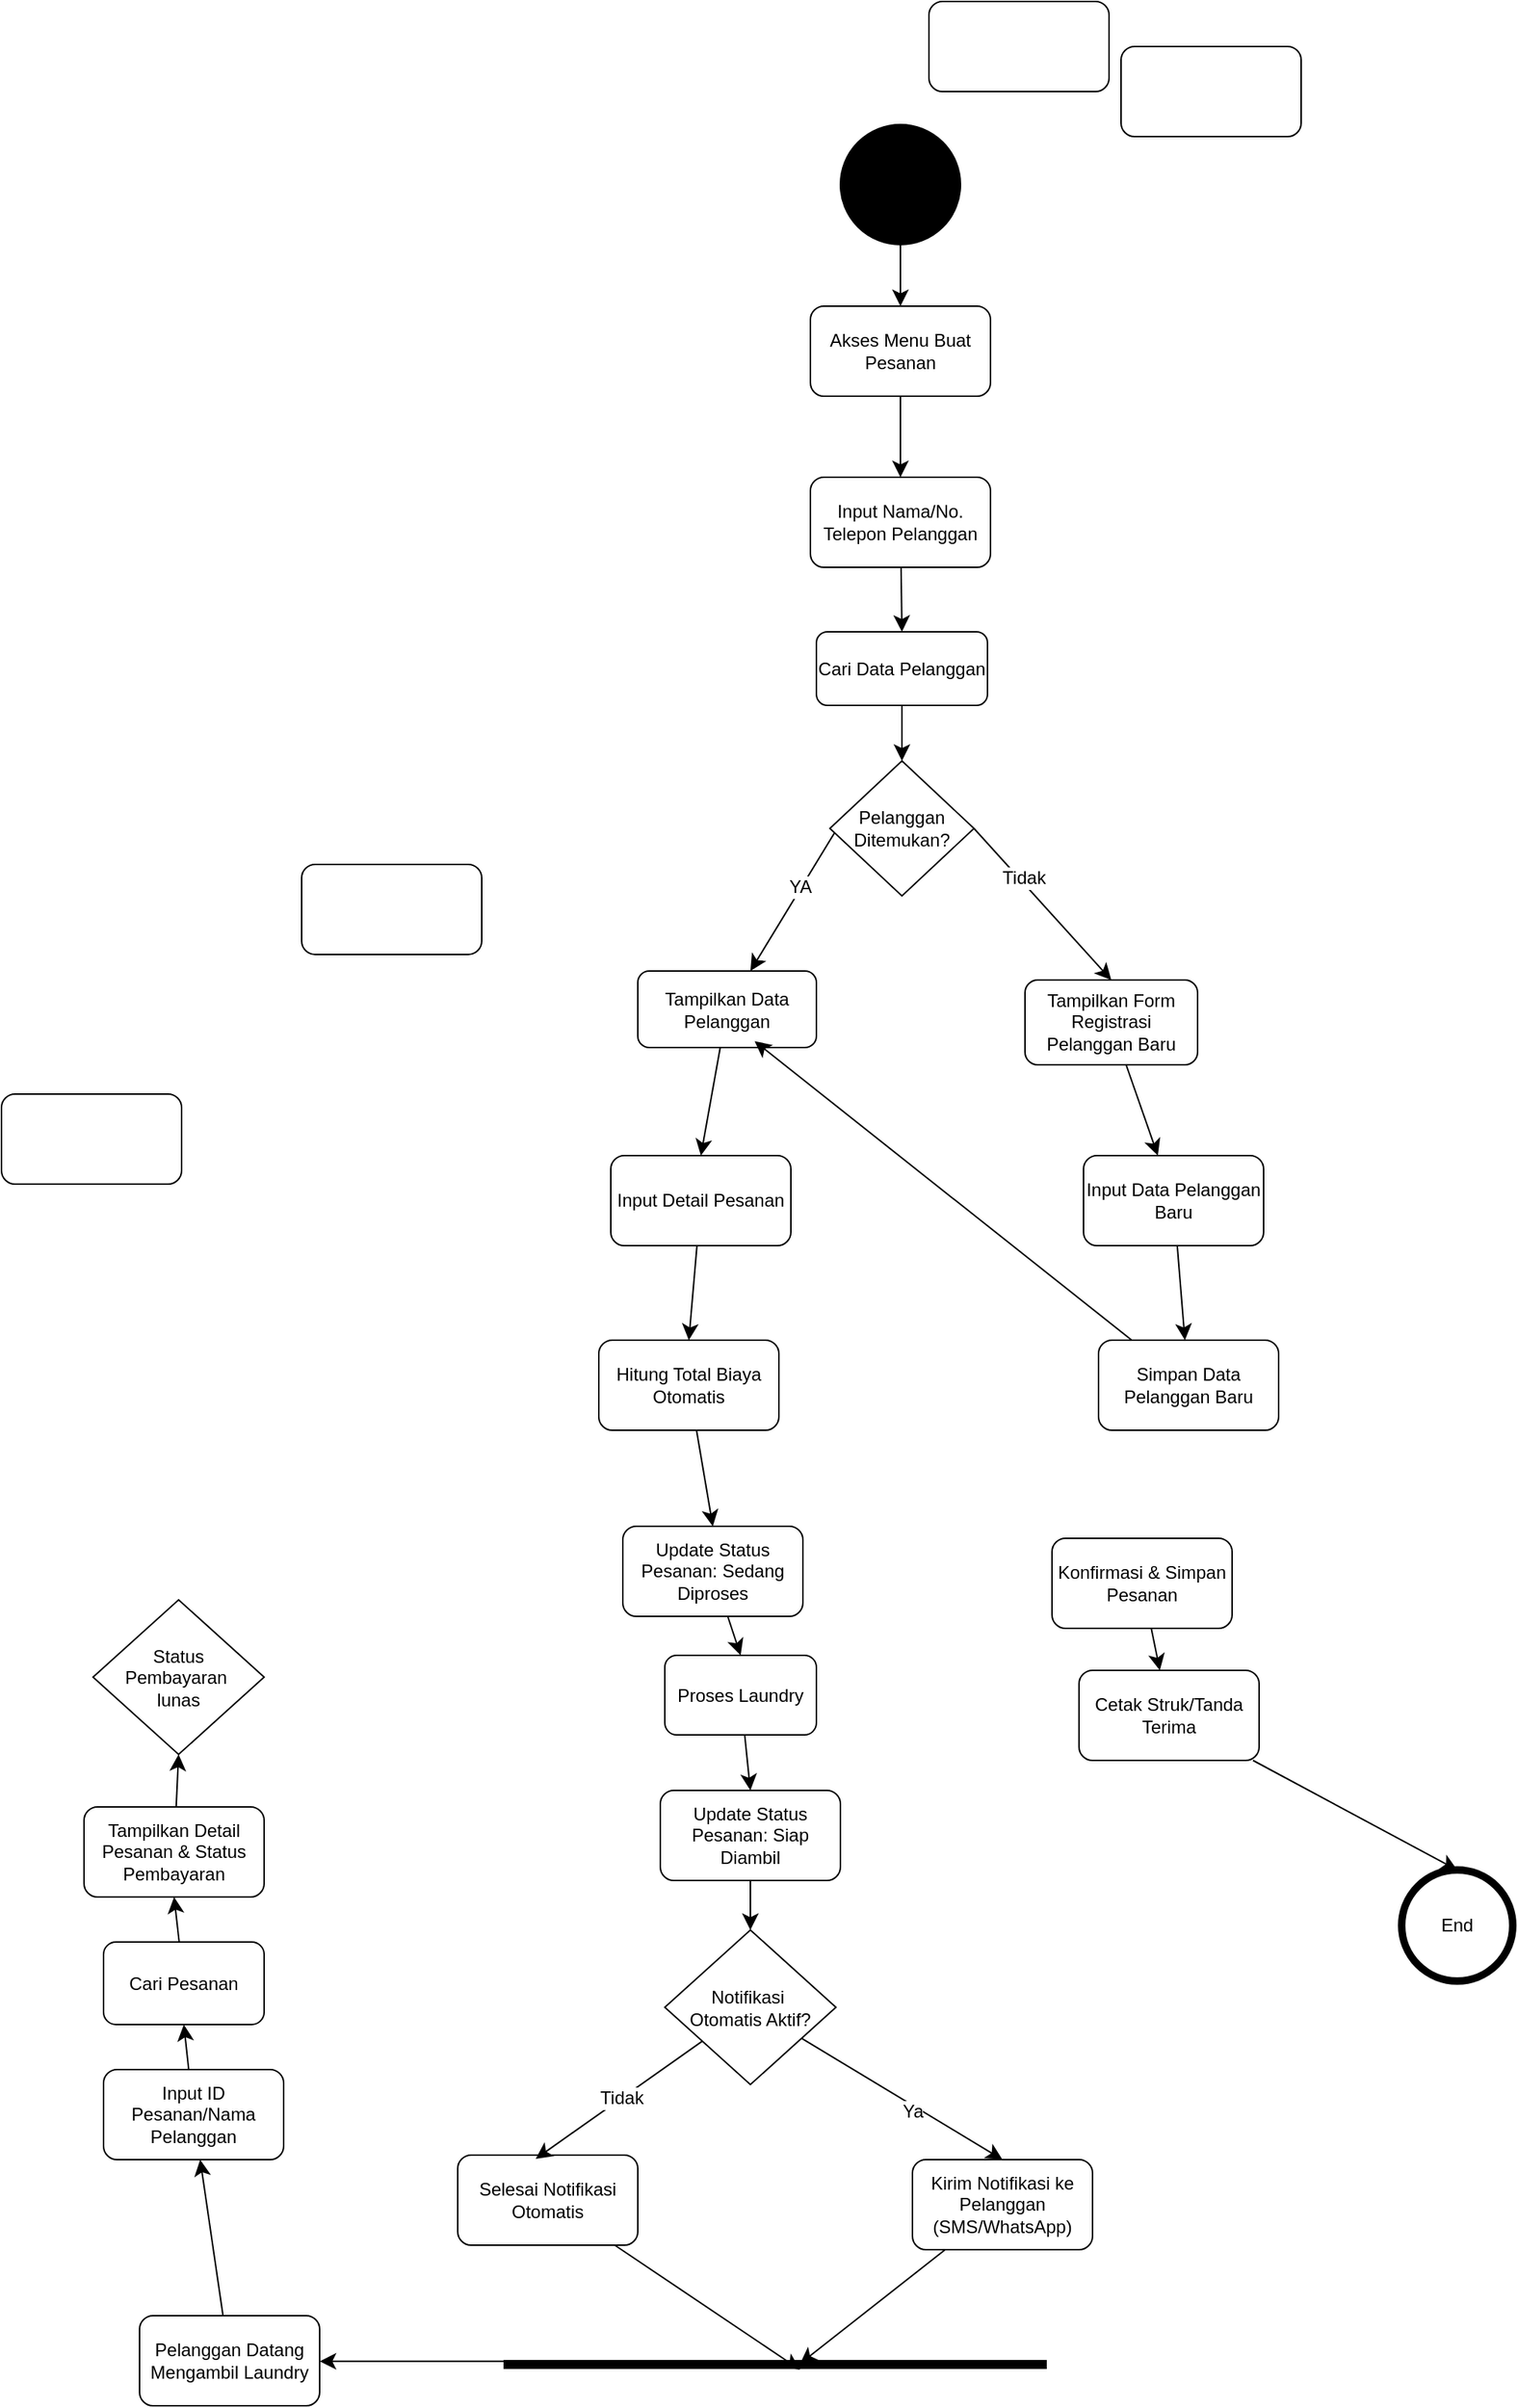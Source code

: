 <mxfile version="28.0.7">
  <diagram name="Page-1" id="DXRPSJLNU7MGYklnv6Ps">
    <mxGraphModel dx="1598" dy="1265" grid="0" gridSize="10" guides="1" tooltips="1" connect="1" arrows="1" fold="1" page="0" pageScale="1" pageWidth="850" pageHeight="1100" math="0" shadow="0">
      <root>
        <mxCell id="0" />
        <mxCell id="1" parent="0" />
        <mxCell id="mnW7ingGwTz00ltM2Nj4-11" style="edgeStyle=none;curved=1;rounded=0;orthogonalLoop=1;jettySize=auto;html=1;fontSize=12;startSize=8;endSize=8;" edge="1" parent="1" source="mnW7ingGwTz00ltM2Nj4-1" target="mnW7ingGwTz00ltM2Nj4-9">
          <mxGeometry relative="1" as="geometry" />
        </mxCell>
        <mxCell id="mnW7ingGwTz00ltM2Nj4-1" value="" style="ellipse;whiteSpace=wrap;html=1;aspect=fixed;strokeColor=#000000;fillColor=#000000;" vertex="1" parent="1">
          <mxGeometry x="-15" y="16" width="80" height="80" as="geometry" />
        </mxCell>
        <mxCell id="mnW7ingGwTz00ltM2Nj4-48" style="edgeStyle=none;curved=1;rounded=0;orthogonalLoop=1;jettySize=auto;html=1;entryX=0.5;entryY=0;entryDx=0;entryDy=0;fontSize=12;startSize=8;endSize=8;" edge="1" parent="1" source="mnW7ingGwTz00ltM2Nj4-2" target="mnW7ingGwTz00ltM2Nj4-47">
          <mxGeometry relative="1" as="geometry" />
        </mxCell>
        <mxCell id="mnW7ingGwTz00ltM2Nj4-2" value="Hitung Total Biaya Otomatis" style="rounded=1;whiteSpace=wrap;html=1;" vertex="1" parent="1">
          <mxGeometry x="-176" y="826" width="120" height="60" as="geometry" />
        </mxCell>
        <mxCell id="mnW7ingGwTz00ltM2Nj4-18" style="edgeStyle=none;curved=1;rounded=0;orthogonalLoop=1;jettySize=auto;html=1;fontSize=12;startSize=8;endSize=8;" edge="1" parent="1" target="mnW7ingGwTz00ltM2Nj4-5">
          <mxGeometry relative="1" as="geometry">
            <mxPoint x="-18.969" y="488" as="sourcePoint" />
          </mxGeometry>
        </mxCell>
        <mxCell id="mnW7ingGwTz00ltM2Nj4-33" value="YA" style="edgeLabel;html=1;align=center;verticalAlign=middle;resizable=0;points=[];fontSize=12;" vertex="1" connectable="0" parent="mnW7ingGwTz00ltM2Nj4-18">
          <mxGeometry x="-0.232" y="-2" relative="1" as="geometry">
            <mxPoint y="1" as="offset" />
          </mxGeometry>
        </mxCell>
        <mxCell id="mnW7ingGwTz00ltM2Nj4-36" style="edgeStyle=none;curved=1;rounded=0;orthogonalLoop=1;jettySize=auto;html=1;entryX=0.5;entryY=0;entryDx=0;entryDy=0;fontSize=12;startSize=8;endSize=8;" edge="1" parent="1" source="mnW7ingGwTz00ltM2Nj4-5" target="mnW7ingGwTz00ltM2Nj4-27">
          <mxGeometry relative="1" as="geometry" />
        </mxCell>
        <mxCell id="mnW7ingGwTz00ltM2Nj4-5" value="Tampilkan Data Pelanggan" style="rounded=1;whiteSpace=wrap;html=1;" vertex="1" parent="1">
          <mxGeometry x="-150" y="580" width="119" height="51" as="geometry" />
        </mxCell>
        <mxCell id="mnW7ingGwTz00ltM2Nj4-13" style="edgeStyle=none;curved=1;rounded=0;orthogonalLoop=1;jettySize=auto;html=1;entryX=0.5;entryY=0;entryDx=0;entryDy=0;fontSize=12;startSize=8;endSize=8;" edge="1" parent="1" source="mnW7ingGwTz00ltM2Nj4-6" target="mnW7ingGwTz00ltM2Nj4-8">
          <mxGeometry relative="1" as="geometry" />
        </mxCell>
        <mxCell id="mnW7ingGwTz00ltM2Nj4-6" value="Input Nama/No. Telepon Pelanggan" style="rounded=1;whiteSpace=wrap;html=1;" vertex="1" parent="1">
          <mxGeometry x="-35" y="251" width="120" height="60" as="geometry" />
        </mxCell>
        <mxCell id="mnW7ingGwTz00ltM2Nj4-7" value="" style="rounded=1;whiteSpace=wrap;html=1;" vertex="1" parent="1">
          <mxGeometry x="44" y="-66" width="120" height="60" as="geometry" />
        </mxCell>
        <mxCell id="mnW7ingGwTz00ltM2Nj4-20" style="edgeStyle=none;curved=1;rounded=0;orthogonalLoop=1;jettySize=auto;html=1;entryX=0.5;entryY=0;entryDx=0;entryDy=0;fontSize=12;startSize=8;endSize=8;" edge="1" parent="1" source="mnW7ingGwTz00ltM2Nj4-8" target="mnW7ingGwTz00ltM2Nj4-19">
          <mxGeometry relative="1" as="geometry" />
        </mxCell>
        <mxCell id="mnW7ingGwTz00ltM2Nj4-8" value="Cari Data Pelanggan" style="rounded=1;whiteSpace=wrap;html=1;" vertex="1" parent="1">
          <mxGeometry x="-31" y="354" width="114" height="49" as="geometry" />
        </mxCell>
        <mxCell id="mnW7ingGwTz00ltM2Nj4-12" style="edgeStyle=none;curved=1;rounded=0;orthogonalLoop=1;jettySize=auto;html=1;entryX=0.5;entryY=0;entryDx=0;entryDy=0;fontSize=12;startSize=8;endSize=8;" edge="1" parent="1" source="mnW7ingGwTz00ltM2Nj4-9" target="mnW7ingGwTz00ltM2Nj4-6">
          <mxGeometry relative="1" as="geometry" />
        </mxCell>
        <mxCell id="mnW7ingGwTz00ltM2Nj4-9" value=" Akses Menu Buat Pesanan" style="rounded=1;whiteSpace=wrap;html=1;" vertex="1" parent="1">
          <mxGeometry x="-35" y="137" width="120" height="60" as="geometry" />
        </mxCell>
        <mxCell id="mnW7ingGwTz00ltM2Nj4-10" value="" style="rounded=1;whiteSpace=wrap;html=1;" vertex="1" parent="1">
          <mxGeometry x="172" y="-36" width="120" height="60" as="geometry" />
        </mxCell>
        <mxCell id="mnW7ingGwTz00ltM2Nj4-25" style="edgeStyle=none;curved=1;rounded=0;orthogonalLoop=1;jettySize=auto;html=1;entryX=0.5;entryY=0;entryDx=0;entryDy=0;fontSize=12;startSize=8;endSize=8;exitX=1;exitY=0.5;exitDx=0;exitDy=0;" edge="1" parent="1" source="mnW7ingGwTz00ltM2Nj4-19" target="mnW7ingGwTz00ltM2Nj4-4">
          <mxGeometry relative="1" as="geometry">
            <Array as="points" />
          </mxGeometry>
        </mxCell>
        <mxCell id="mnW7ingGwTz00ltM2Nj4-34" value="Tidak" style="edgeLabel;html=1;align=center;verticalAlign=middle;resizable=0;points=[];fontSize=12;" vertex="1" connectable="0" parent="mnW7ingGwTz00ltM2Nj4-25">
          <mxGeometry x="-0.303" y="3" relative="1" as="geometry">
            <mxPoint x="-1" as="offset" />
          </mxGeometry>
        </mxCell>
        <mxCell id="mnW7ingGwTz00ltM2Nj4-19" value="Pelanggan Ditemukan?" style="rhombus;whiteSpace=wrap;html=1;" vertex="1" parent="1">
          <mxGeometry x="-22" y="440" width="96" height="90" as="geometry" />
        </mxCell>
        <mxCell id="mnW7ingGwTz00ltM2Nj4-57" style="edgeStyle=none;curved=1;rounded=0;orthogonalLoop=1;jettySize=auto;html=1;entryX=0.5;entryY=0;entryDx=0;entryDy=0;fontSize=12;startSize=8;endSize=8;" edge="1" parent="1" source="mnW7ingGwTz00ltM2Nj4-23" target="mnW7ingGwTz00ltM2Nj4-51">
          <mxGeometry relative="1" as="geometry" />
        </mxCell>
        <mxCell id="mnW7ingGwTz00ltM2Nj4-59" value="Ya" style="edgeLabel;html=1;align=center;verticalAlign=middle;resizable=0;points=[];fontSize=12;" vertex="1" connectable="0" parent="mnW7ingGwTz00ltM2Nj4-57">
          <mxGeometry x="0.125" y="-4" relative="1" as="geometry">
            <mxPoint as="offset" />
          </mxGeometry>
        </mxCell>
        <mxCell id="mnW7ingGwTz00ltM2Nj4-23" value="&lt;div&gt;Notifikasi&amp;nbsp;&lt;/div&gt;&lt;div&gt;Otomatis Aktif?&lt;/div&gt;" style="rhombus;whiteSpace=wrap;html=1;" vertex="1" parent="1">
          <mxGeometry x="-132" y="1219" width="114" height="103" as="geometry" />
        </mxCell>
        <mxCell id="mnW7ingGwTz00ltM2Nj4-30" style="edgeStyle=none;curved=1;rounded=0;orthogonalLoop=1;jettySize=auto;html=1;fontSize=12;startSize=8;endSize=8;" edge="1" parent="1" source="mnW7ingGwTz00ltM2Nj4-4" target="mnW7ingGwTz00ltM2Nj4-29">
          <mxGeometry relative="1" as="geometry" />
        </mxCell>
        <mxCell id="mnW7ingGwTz00ltM2Nj4-4" value="Tampilkan Form Registrasi Pelanggan Baru" style="rounded=1;whiteSpace=wrap;html=1;" vertex="1" parent="1">
          <mxGeometry x="108" y="586" width="115" height="56.5" as="geometry" />
        </mxCell>
        <mxCell id="mnW7ingGwTz00ltM2Nj4-42" style="edgeStyle=none;curved=1;rounded=0;orthogonalLoop=1;jettySize=auto;html=1;fontSize=12;startSize=8;endSize=8;" edge="1" parent="1" source="mnW7ingGwTz00ltM2Nj4-26" target="mnW7ingGwTz00ltM2Nj4-40">
          <mxGeometry relative="1" as="geometry" />
        </mxCell>
        <mxCell id="mnW7ingGwTz00ltM2Nj4-26" value=" Konfirmasi &amp;amp; Simpan Pesanan" style="rounded=1;whiteSpace=wrap;html=1;" vertex="1" parent="1">
          <mxGeometry x="126" y="958" width="120" height="60" as="geometry" />
        </mxCell>
        <mxCell id="mnW7ingGwTz00ltM2Nj4-37" style="edgeStyle=none;curved=1;rounded=0;orthogonalLoop=1;jettySize=auto;html=1;entryX=0.5;entryY=0;entryDx=0;entryDy=0;fontSize=12;startSize=8;endSize=8;" edge="1" parent="1" source="mnW7ingGwTz00ltM2Nj4-27" target="mnW7ingGwTz00ltM2Nj4-2">
          <mxGeometry relative="1" as="geometry" />
        </mxCell>
        <mxCell id="mnW7ingGwTz00ltM2Nj4-27" value="Input Detail Pesanan" style="rounded=1;whiteSpace=wrap;html=1;" vertex="1" parent="1">
          <mxGeometry x="-168" y="703" width="120" height="60" as="geometry" />
        </mxCell>
        <mxCell id="mnW7ingGwTz00ltM2Nj4-28" value="Simpan Data Pelanggan Baru" style="rounded=1;whiteSpace=wrap;html=1;" vertex="1" parent="1">
          <mxGeometry x="157" y="826" width="120" height="60" as="geometry" />
        </mxCell>
        <mxCell id="mnW7ingGwTz00ltM2Nj4-32" style="edgeStyle=none;curved=1;rounded=0;orthogonalLoop=1;jettySize=auto;html=1;fontSize=12;startSize=8;endSize=8;" edge="1" parent="1" source="mnW7ingGwTz00ltM2Nj4-29" target="mnW7ingGwTz00ltM2Nj4-28">
          <mxGeometry relative="1" as="geometry" />
        </mxCell>
        <mxCell id="mnW7ingGwTz00ltM2Nj4-29" value="Input Data Pelanggan Baru" style="rounded=1;whiteSpace=wrap;html=1;" vertex="1" parent="1">
          <mxGeometry x="147" y="703" width="120" height="60" as="geometry" />
        </mxCell>
        <mxCell id="mnW7ingGwTz00ltM2Nj4-35" style="edgeStyle=none;curved=1;rounded=0;orthogonalLoop=1;jettySize=auto;html=1;entryX=0.654;entryY=0.917;entryDx=0;entryDy=0;entryPerimeter=0;fontSize=12;startSize=8;endSize=8;" edge="1" parent="1" source="mnW7ingGwTz00ltM2Nj4-28" target="mnW7ingGwTz00ltM2Nj4-5">
          <mxGeometry relative="1" as="geometry" />
        </mxCell>
        <mxCell id="mnW7ingGwTz00ltM2Nj4-38" value="" style="rounded=1;whiteSpace=wrap;html=1;" vertex="1" parent="1">
          <mxGeometry x="-374" y="509" width="120" height="60" as="geometry" />
        </mxCell>
        <mxCell id="mnW7ingGwTz00ltM2Nj4-45" style="edgeStyle=none;curved=1;rounded=0;orthogonalLoop=1;jettySize=auto;html=1;entryX=0.5;entryY=0;entryDx=0;entryDy=0;fontSize=12;startSize=8;endSize=8;" edge="1" parent="1" source="mnW7ingGwTz00ltM2Nj4-40" target="mnW7ingGwTz00ltM2Nj4-44">
          <mxGeometry relative="1" as="geometry" />
        </mxCell>
        <mxCell id="mnW7ingGwTz00ltM2Nj4-40" value="Cetak Struk/Tanda Terima" style="rounded=1;whiteSpace=wrap;html=1;" vertex="1" parent="1">
          <mxGeometry x="144" y="1046" width="120" height="60" as="geometry" />
        </mxCell>
        <mxCell id="mnW7ingGwTz00ltM2Nj4-44" value="End" style="shape=ellipse;html=1;dashed=0;whiteSpace=wrap;aspect=fixed;strokeWidth=5;perimeter=ellipsePerimeter;" vertex="1" parent="1">
          <mxGeometry x="359" y="1179" width="74" height="74" as="geometry" />
        </mxCell>
        <mxCell id="mnW7ingGwTz00ltM2Nj4-55" style="edgeStyle=none;curved=1;rounded=0;orthogonalLoop=1;jettySize=auto;html=1;entryX=0.5;entryY=0;entryDx=0;entryDy=0;fontSize=12;startSize=8;endSize=8;" edge="1" parent="1" source="mnW7ingGwTz00ltM2Nj4-46" target="mnW7ingGwTz00ltM2Nj4-54">
          <mxGeometry relative="1" as="geometry" />
        </mxCell>
        <mxCell id="mnW7ingGwTz00ltM2Nj4-46" value="Proses Laundry" style="rounded=1;whiteSpace=wrap;html=1;" vertex="1" parent="1">
          <mxGeometry x="-132" y="1036" width="101" height="53" as="geometry" />
        </mxCell>
        <mxCell id="mnW7ingGwTz00ltM2Nj4-50" style="edgeStyle=none;curved=1;rounded=0;orthogonalLoop=1;jettySize=auto;html=1;entryX=0.5;entryY=0;entryDx=0;entryDy=0;fontSize=12;startSize=8;endSize=8;" edge="1" parent="1" source="mnW7ingGwTz00ltM2Nj4-47" target="mnW7ingGwTz00ltM2Nj4-46">
          <mxGeometry relative="1" as="geometry" />
        </mxCell>
        <mxCell id="mnW7ingGwTz00ltM2Nj4-47" value="Update Status Pesanan: Sedang Diproses" style="rounded=1;whiteSpace=wrap;html=1;" vertex="1" parent="1">
          <mxGeometry x="-160" y="950" width="120" height="60" as="geometry" />
        </mxCell>
        <mxCell id="mnW7ingGwTz00ltM2Nj4-51" value="Kirim Notifikasi ke Pelanggan (SMS/WhatsApp)" style="rounded=1;whiteSpace=wrap;html=1;" vertex="1" parent="1">
          <mxGeometry x="33" y="1372" width="120" height="60" as="geometry" />
        </mxCell>
        <mxCell id="mnW7ingGwTz00ltM2Nj4-52" value="Selesai Notifikasi Otomatis" style="rounded=1;whiteSpace=wrap;html=1;" vertex="1" parent="1">
          <mxGeometry x="-270" y="1369" width="120" height="60" as="geometry" />
        </mxCell>
        <mxCell id="mnW7ingGwTz00ltM2Nj4-72" style="edgeStyle=none;curved=1;rounded=0;orthogonalLoop=1;jettySize=auto;html=1;entryX=0.5;entryY=1;entryDx=0;entryDy=0;fontSize=12;startSize=8;endSize=8;" edge="1" parent="1" source="mnW7ingGwTz00ltM2Nj4-53" target="mnW7ingGwTz00ltM2Nj4-69">
          <mxGeometry relative="1" as="geometry" />
        </mxCell>
        <mxCell id="mnW7ingGwTz00ltM2Nj4-53" value="Cari Pesanan" style="rounded=1;whiteSpace=wrap;html=1;" vertex="1" parent="1">
          <mxGeometry x="-506" y="1227" width="107" height="55" as="geometry" />
        </mxCell>
        <mxCell id="mnW7ingGwTz00ltM2Nj4-56" style="edgeStyle=none;curved=1;rounded=0;orthogonalLoop=1;jettySize=auto;html=1;entryX=0.5;entryY=0;entryDx=0;entryDy=0;fontSize=12;startSize=8;endSize=8;" edge="1" parent="1" source="mnW7ingGwTz00ltM2Nj4-54" target="mnW7ingGwTz00ltM2Nj4-23">
          <mxGeometry relative="1" as="geometry" />
        </mxCell>
        <mxCell id="mnW7ingGwTz00ltM2Nj4-54" value="Update Status Pesanan: Siap Diambil" style="rounded=1;whiteSpace=wrap;html=1;" vertex="1" parent="1">
          <mxGeometry x="-135" y="1126" width="120" height="60" as="geometry" />
        </mxCell>
        <mxCell id="mnW7ingGwTz00ltM2Nj4-58" style="edgeStyle=none;curved=1;rounded=0;orthogonalLoop=1;jettySize=auto;html=1;entryX=0.433;entryY=0.041;entryDx=0;entryDy=0;entryPerimeter=0;fontSize=12;startSize=8;endSize=8;" edge="1" parent="1" source="mnW7ingGwTz00ltM2Nj4-23" target="mnW7ingGwTz00ltM2Nj4-52">
          <mxGeometry relative="1" as="geometry" />
        </mxCell>
        <mxCell id="mnW7ingGwTz00ltM2Nj4-60" value="Tidak" style="edgeLabel;html=1;align=center;verticalAlign=middle;resizable=0;points=[];fontSize=12;" vertex="1" connectable="0" parent="mnW7ingGwTz00ltM2Nj4-58">
          <mxGeometry x="-0.029" y="-1" relative="1" as="geometry">
            <mxPoint as="offset" />
          </mxGeometry>
        </mxCell>
        <mxCell id="mnW7ingGwTz00ltM2Nj4-67" style="edgeStyle=none;curved=1;rounded=0;orthogonalLoop=1;jettySize=auto;html=1;fontSize=12;startSize=8;endSize=8;" edge="1" parent="1" source="mnW7ingGwTz00ltM2Nj4-61" target="mnW7ingGwTz00ltM2Nj4-65">
          <mxGeometry relative="1" as="geometry" />
        </mxCell>
        <mxCell id="mnW7ingGwTz00ltM2Nj4-61" value="" style="html=1;points=[];perimeter=orthogonalPerimeter;fillColor=strokeColor;rotation=90;" vertex="1" parent="1">
          <mxGeometry x="-61" y="1328" width="5" height="361" as="geometry" />
        </mxCell>
        <mxCell id="mnW7ingGwTz00ltM2Nj4-62" style="edgeStyle=none;curved=1;rounded=0;orthogonalLoop=1;jettySize=auto;html=1;entryX=0.4;entryY=0.454;entryDx=0;entryDy=0;entryPerimeter=0;fontSize=12;startSize=8;endSize=8;" edge="1" parent="1" source="mnW7ingGwTz00ltM2Nj4-51" target="mnW7ingGwTz00ltM2Nj4-61">
          <mxGeometry relative="1" as="geometry" />
        </mxCell>
        <mxCell id="mnW7ingGwTz00ltM2Nj4-63" style="edgeStyle=none;curved=1;rounded=0;orthogonalLoop=1;jettySize=auto;html=1;entryX=1.2;entryY=0.454;entryDx=0;entryDy=0;entryPerimeter=0;fontSize=12;startSize=8;endSize=8;" edge="1" parent="1" source="mnW7ingGwTz00ltM2Nj4-52" target="mnW7ingGwTz00ltM2Nj4-61">
          <mxGeometry relative="1" as="geometry" />
        </mxCell>
        <mxCell id="mnW7ingGwTz00ltM2Nj4-71" style="edgeStyle=none;curved=1;rounded=0;orthogonalLoop=1;jettySize=auto;html=1;entryX=0.5;entryY=1;entryDx=0;entryDy=0;fontSize=12;startSize=8;endSize=8;" edge="1" parent="1" source="mnW7ingGwTz00ltM2Nj4-64" target="mnW7ingGwTz00ltM2Nj4-53">
          <mxGeometry relative="1" as="geometry" />
        </mxCell>
        <mxCell id="mnW7ingGwTz00ltM2Nj4-64" value="Input ID Pesanan/Nama Pelanggan" style="rounded=1;whiteSpace=wrap;html=1;" vertex="1" parent="1">
          <mxGeometry x="-506" y="1312" width="120" height="60" as="geometry" />
        </mxCell>
        <mxCell id="mnW7ingGwTz00ltM2Nj4-70" style="edgeStyle=none;curved=1;rounded=0;orthogonalLoop=1;jettySize=auto;html=1;fontSize=12;startSize=8;endSize=8;" edge="1" parent="1" source="mnW7ingGwTz00ltM2Nj4-65" target="mnW7ingGwTz00ltM2Nj4-64">
          <mxGeometry relative="1" as="geometry" />
        </mxCell>
        <mxCell id="mnW7ingGwTz00ltM2Nj4-65" value="Pelanggan Datang Mengambil Laundry" style="rounded=1;whiteSpace=wrap;html=1;" vertex="1" parent="1">
          <mxGeometry x="-482" y="1476" width="120" height="60" as="geometry" />
        </mxCell>
        <mxCell id="mnW7ingGwTz00ltM2Nj4-68" value="" style="rounded=1;whiteSpace=wrap;html=1;" vertex="1" parent="1">
          <mxGeometry x="-574" y="662" width="120" height="60" as="geometry" />
        </mxCell>
        <mxCell id="mnW7ingGwTz00ltM2Nj4-74" style="edgeStyle=none;curved=1;rounded=0;orthogonalLoop=1;jettySize=auto;html=1;entryX=0.5;entryY=1;entryDx=0;entryDy=0;fontSize=12;startSize=8;endSize=8;" edge="1" parent="1" source="mnW7ingGwTz00ltM2Nj4-69" target="mnW7ingGwTz00ltM2Nj4-73">
          <mxGeometry relative="1" as="geometry" />
        </mxCell>
        <mxCell id="mnW7ingGwTz00ltM2Nj4-69" value="Tampilkan Detail Pesanan &amp;amp; Status Pembayaran" style="rounded=1;whiteSpace=wrap;html=1;" vertex="1" parent="1">
          <mxGeometry x="-519" y="1137" width="120" height="60" as="geometry" />
        </mxCell>
        <mxCell id="mnW7ingGwTz00ltM2Nj4-73" value="&lt;div&gt;Status&lt;/div&gt;&lt;div&gt;Pembayaran&amp;nbsp;&lt;/div&gt;&lt;div&gt;lunas&lt;/div&gt;" style="rhombus;whiteSpace=wrap;html=1;" vertex="1" parent="1">
          <mxGeometry x="-513" y="999" width="114" height="103" as="geometry" />
        </mxCell>
      </root>
    </mxGraphModel>
  </diagram>
</mxfile>
